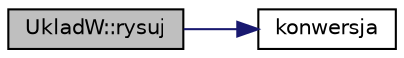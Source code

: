 digraph "UkladW::rysuj"
{
 // LATEX_PDF_SIZE
  edge [fontname="Helvetica",fontsize="10",labelfontname="Helvetica",labelfontsize="10"];
  node [fontname="Helvetica",fontsize="10",shape=record];
  rankdir="LR";
  Node1 [label="UkladW::rysuj",height=0.2,width=0.4,color="black", fillcolor="grey75", style="filled", fontcolor="black",tooltip=" "];
  Node1 -> Node2 [color="midnightblue",fontsize="10",style="solid",fontname="Helvetica"];
  Node2 [label="konwersja",height=0.2,width=0.4,color="black", fillcolor="white", style="filled",URL="$example_8cpp.html#acf1afb4eee8db9b16b1817f845820ae1",tooltip=" "];
}
